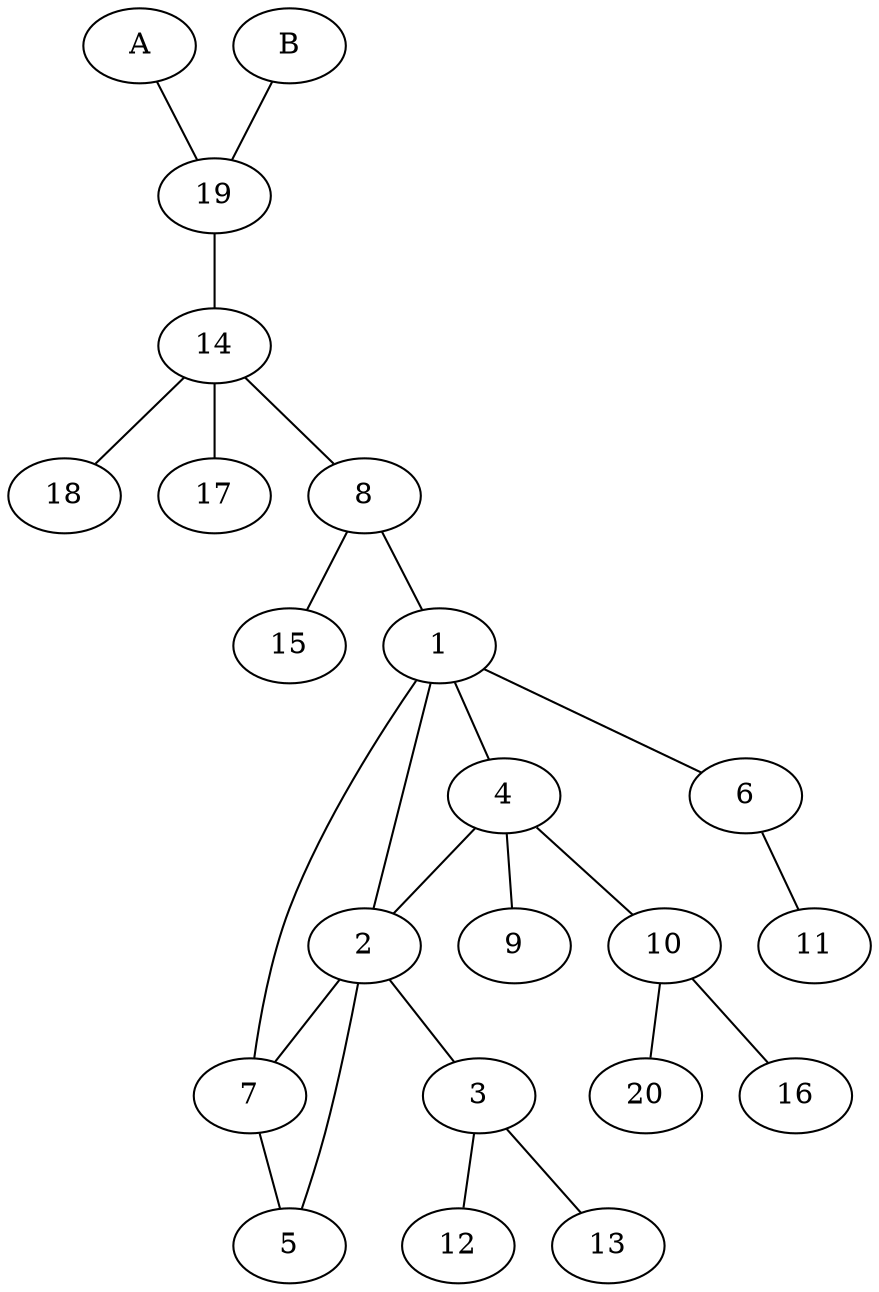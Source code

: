 strict graph G{ 
  A -- {19}
  B -- {19}
  19 -- {14}
  14 -- {18, 17, 8}
  8 -- {15, 1}
  1 -- {4, 2, 7, 6}
  4 -- {1, 2, 9, 10}
  10 -- {16, 20}
  2-- {4, 1, 7, 5, 3}
  7 -- {1, 2, 5}
  5 -- {2, 7}
  3 -- {12, 13}
  6 -- {11}
} 